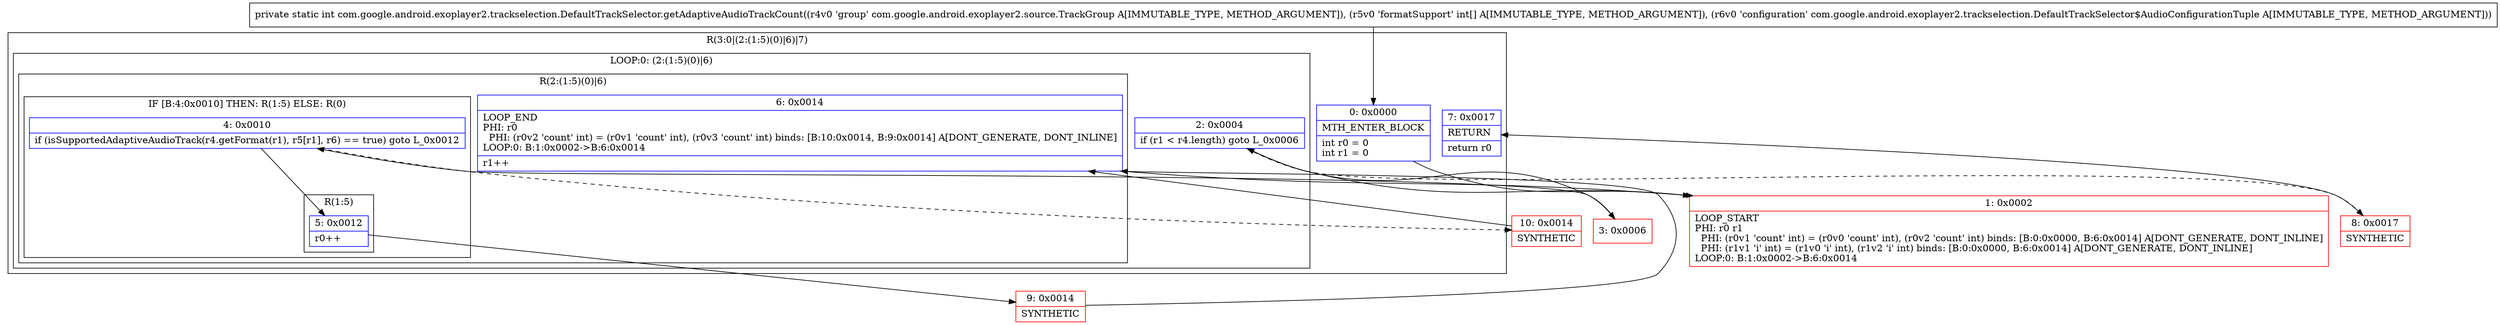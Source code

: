 digraph "CFG forcom.google.android.exoplayer2.trackselection.DefaultTrackSelector.getAdaptiveAudioTrackCount(Lcom\/google\/android\/exoplayer2\/source\/TrackGroup;[ILcom\/google\/android\/exoplayer2\/trackselection\/DefaultTrackSelector$AudioConfigurationTuple;)I" {
subgraph cluster_Region_786666129 {
label = "R(3:0|(2:(1:5)(0)|6)|7)";
node [shape=record,color=blue];
Node_0 [shape=record,label="{0\:\ 0x0000|MTH_ENTER_BLOCK\l|int r0 = 0\lint r1 = 0\l}"];
subgraph cluster_LoopRegion_1323861220 {
label = "LOOP:0: (2:(1:5)(0)|6)";
node [shape=record,color=blue];
Node_2 [shape=record,label="{2\:\ 0x0004|if (r1 \< r4.length) goto L_0x0006\l}"];
subgraph cluster_Region_785088143 {
label = "R(2:(1:5)(0)|6)";
node [shape=record,color=blue];
subgraph cluster_IfRegion_479074013 {
label = "IF [B:4:0x0010] THEN: R(1:5) ELSE: R(0)";
node [shape=record,color=blue];
Node_4 [shape=record,label="{4\:\ 0x0010|if (isSupportedAdaptiveAudioTrack(r4.getFormat(r1), r5[r1], r6) == true) goto L_0x0012\l}"];
subgraph cluster_Region_1504394003 {
label = "R(1:5)";
node [shape=record,color=blue];
Node_5 [shape=record,label="{5\:\ 0x0012|r0++\l}"];
}
subgraph cluster_Region_1687412115 {
label = "R(0)";
node [shape=record,color=blue];
}
}
Node_6 [shape=record,label="{6\:\ 0x0014|LOOP_END\lPHI: r0 \l  PHI: (r0v2 'count' int) = (r0v1 'count' int), (r0v3 'count' int) binds: [B:10:0x0014, B:9:0x0014] A[DONT_GENERATE, DONT_INLINE]\lLOOP:0: B:1:0x0002\-\>B:6:0x0014\l|r1++\l}"];
}
}
Node_7 [shape=record,label="{7\:\ 0x0017|RETURN\l|return r0\l}"];
}
Node_1 [shape=record,color=red,label="{1\:\ 0x0002|LOOP_START\lPHI: r0 r1 \l  PHI: (r0v1 'count' int) = (r0v0 'count' int), (r0v2 'count' int) binds: [B:0:0x0000, B:6:0x0014] A[DONT_GENERATE, DONT_INLINE]\l  PHI: (r1v1 'i' int) = (r1v0 'i' int), (r1v2 'i' int) binds: [B:0:0x0000, B:6:0x0014] A[DONT_GENERATE, DONT_INLINE]\lLOOP:0: B:1:0x0002\-\>B:6:0x0014\l}"];
Node_3 [shape=record,color=red,label="{3\:\ 0x0006}"];
Node_8 [shape=record,color=red,label="{8\:\ 0x0017|SYNTHETIC\l}"];
Node_9 [shape=record,color=red,label="{9\:\ 0x0014|SYNTHETIC\l}"];
Node_10 [shape=record,color=red,label="{10\:\ 0x0014|SYNTHETIC\l}"];
MethodNode[shape=record,label="{private static int com.google.android.exoplayer2.trackselection.DefaultTrackSelector.getAdaptiveAudioTrackCount((r4v0 'group' com.google.android.exoplayer2.source.TrackGroup A[IMMUTABLE_TYPE, METHOD_ARGUMENT]), (r5v0 'formatSupport' int[] A[IMMUTABLE_TYPE, METHOD_ARGUMENT]), (r6v0 'configuration' com.google.android.exoplayer2.trackselection.DefaultTrackSelector$AudioConfigurationTuple A[IMMUTABLE_TYPE, METHOD_ARGUMENT])) }"];
MethodNode -> Node_0;
Node_0 -> Node_1;
Node_2 -> Node_3;
Node_2 -> Node_8[style=dashed];
Node_4 -> Node_5;
Node_4 -> Node_10[style=dashed];
Node_5 -> Node_9;
Node_6 -> Node_1;
Node_1 -> Node_2;
Node_3 -> Node_4;
Node_8 -> Node_7;
Node_9 -> Node_6;
Node_10 -> Node_6;
}

